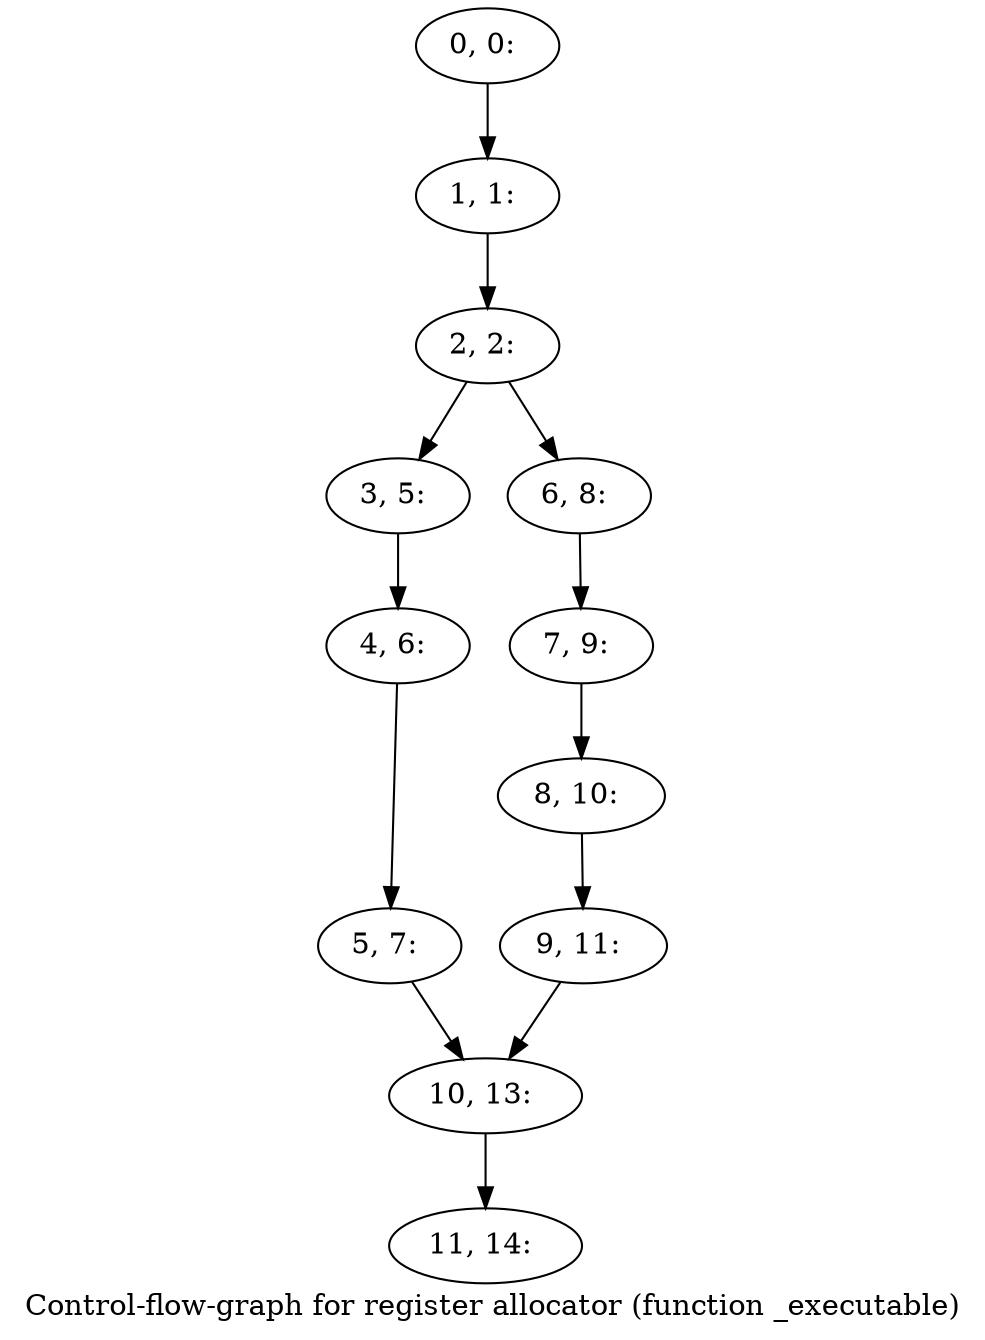 digraph G {
graph [label="Control-flow-graph for register allocator (function _executable)"]
0[label="0, 0: "];
1[label="1, 1: "];
2[label="2, 2: "];
3[label="3, 5: "];
4[label="4, 6: "];
5[label="5, 7: "];
6[label="6, 8: "];
7[label="7, 9: "];
8[label="8, 10: "];
9[label="9, 11: "];
10[label="10, 13: "];
11[label="11, 14: "];
0->1 ;
1->2 ;
2->3 ;
2->6 ;
3->4 ;
4->5 ;
5->10 ;
6->7 ;
7->8 ;
8->9 ;
9->10 ;
10->11 ;
}
